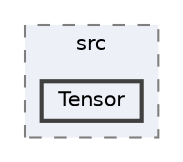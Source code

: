 digraph "external/taskflow/3rd-party/eigen-3.3.7/unsupported/Eigen/CXX11/src/Tensor"
{
 // LATEX_PDF_SIZE
  bgcolor="transparent";
  edge [fontname=Helvetica,fontsize=10,labelfontname=Helvetica,labelfontsize=10];
  node [fontname=Helvetica,fontsize=10,shape=box,height=0.2,width=0.4];
  compound=true
  subgraph clusterdir_d064e452fc2dade8b88ee01619c76d87 {
    graph [ bgcolor="#edf0f7", pencolor="grey50", label="src", fontname=Helvetica,fontsize=10 style="filled,dashed", URL="dir_d064e452fc2dade8b88ee01619c76d87.html",tooltip=""]
  dir_d977e71cbbd043db4da1270ffcf16b6b [label="Tensor", fillcolor="#edf0f7", color="grey25", style="filled,bold", URL="dir_d977e71cbbd043db4da1270ffcf16b6b.html",tooltip=""];
  }
}
